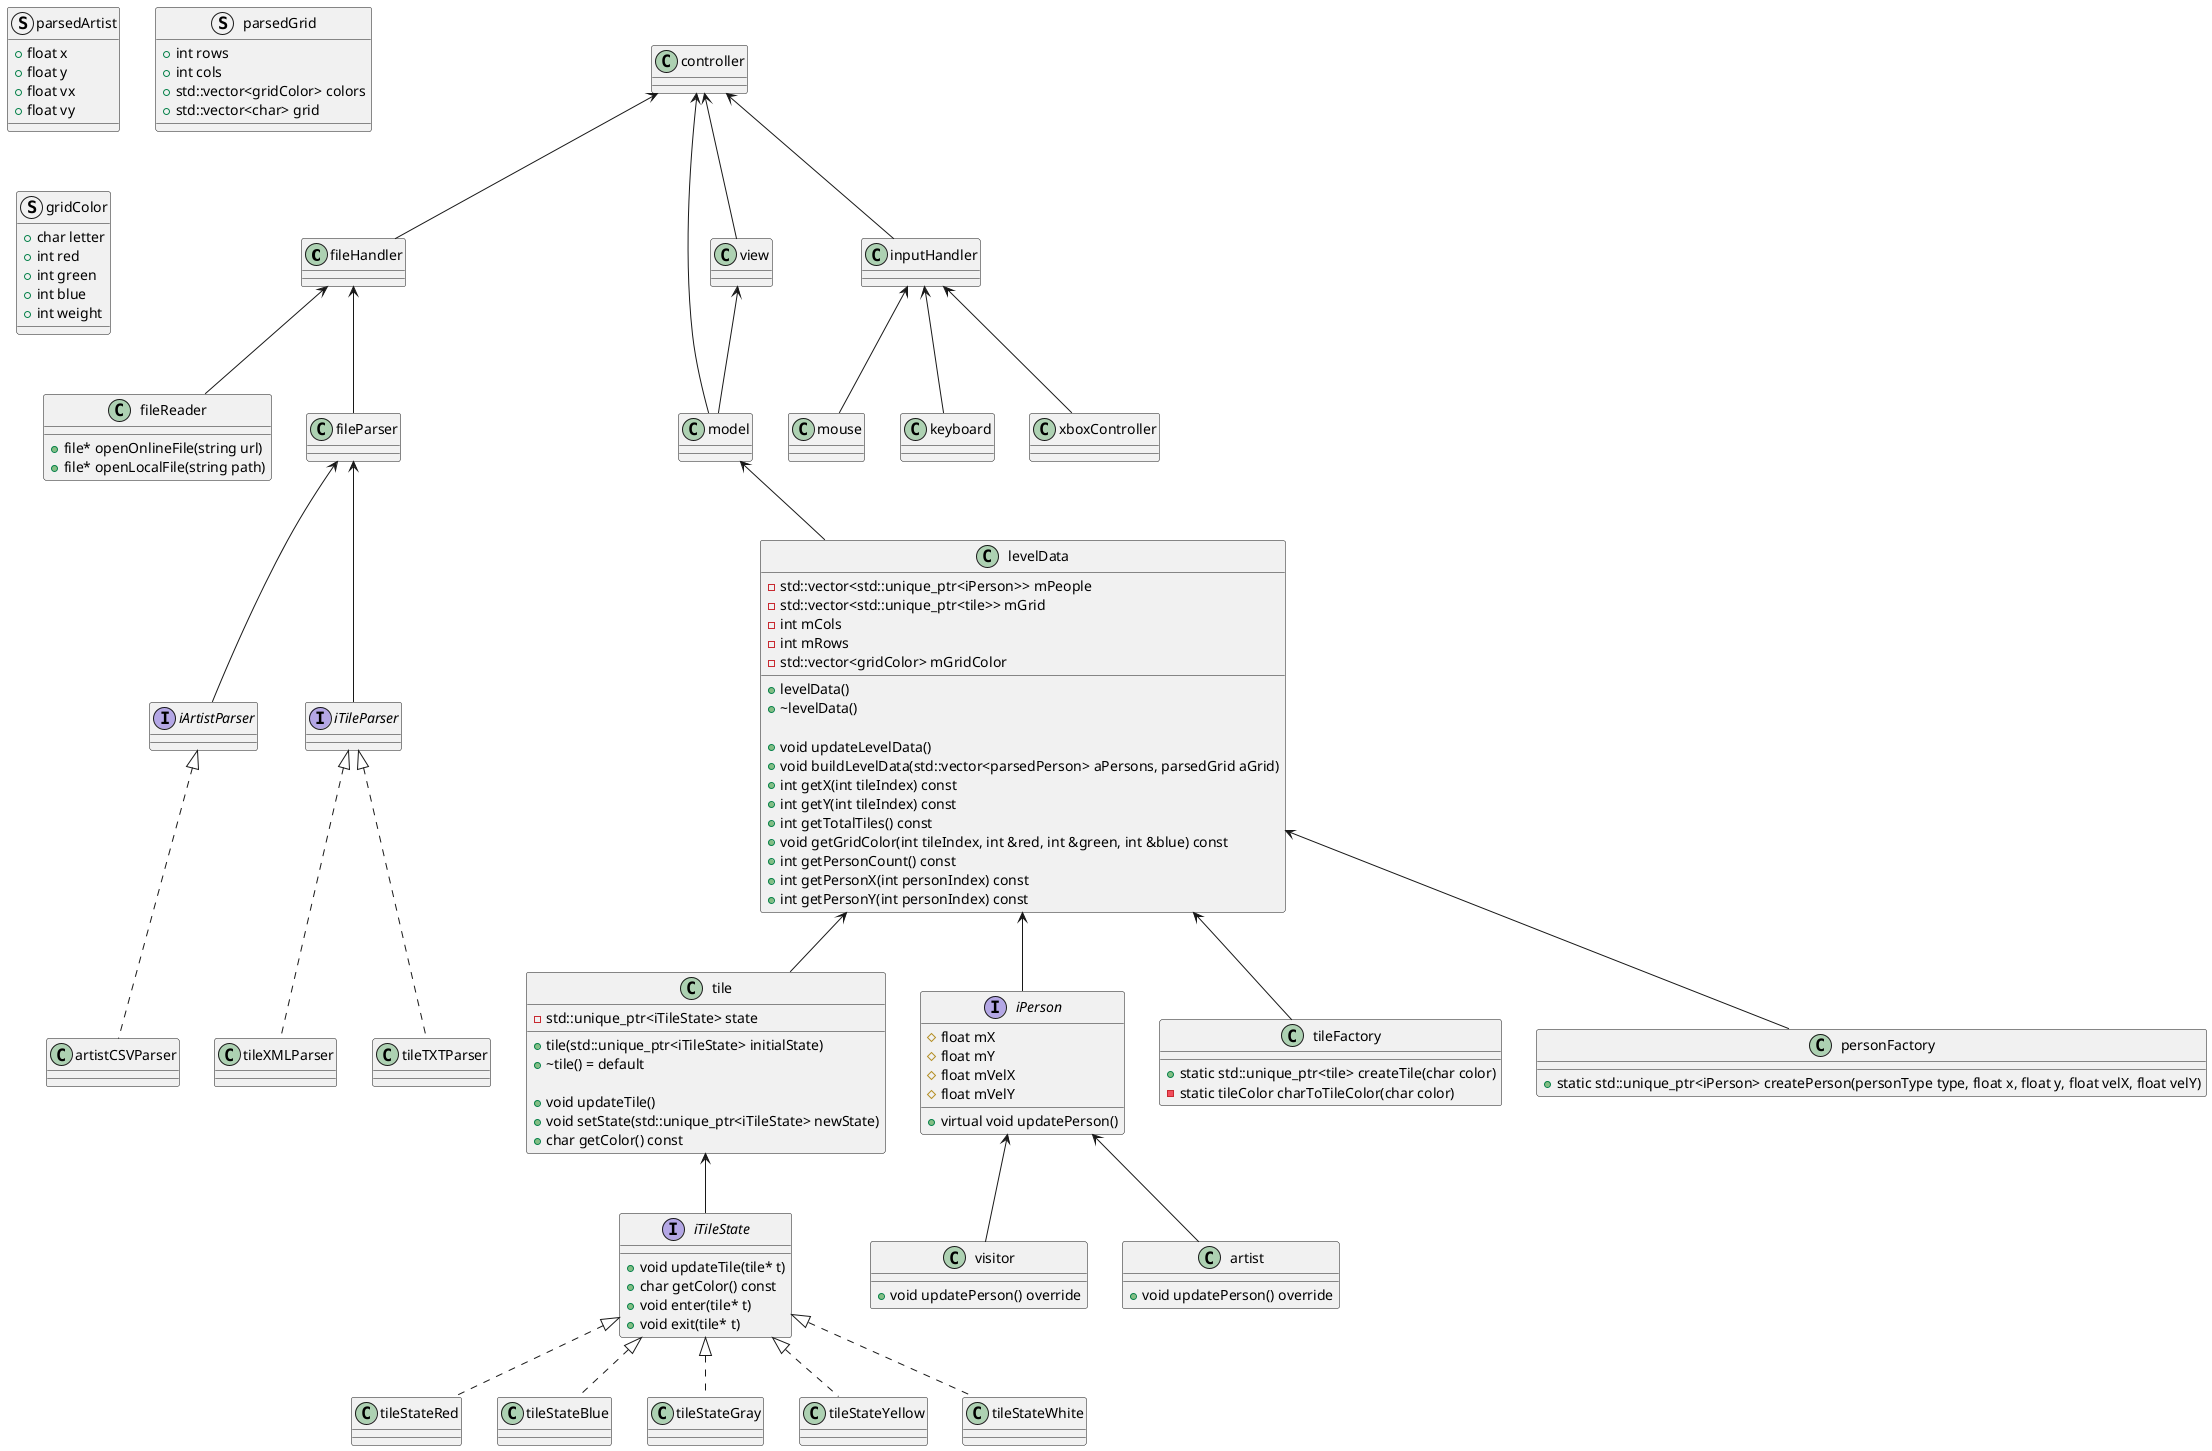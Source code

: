 @startuml

class fileHandler {
}

class fileReader {
    +file* openOnlineFile(string url)
    +file* openLocalFile(string path)
}

class fileParser {
}

interface iArtistParser {

}

interface iTileParser {

}

class artistCSVParser{ 
}

class tileXMLParser {
}

class tileTXTParser {
}

class controller{

}

class model{
}

class levelData{
    +levelData()
    +~levelData()

    +void updateLevelData()
    +void buildLevelData(std::vector<parsedPerson> aPersons, parsedGrid aGrid)
    +int getX(int tileIndex) const
    +int getY(int tileIndex) const
    +int getTotalTiles() const
    +void getGridColor(int tileIndex, int &red, int &green, int &blue) const
    +int getPersonCount() const
    +int getPersonX(int personIndex) const
    +int getPersonY(int personIndex) const

    -std::vector<std::unique_ptr<iPerson>> mPeople
    -std::vector<std::unique_ptr<tile>> mGrid
    -int mCols
    -int mRows
    -std::vector<gridColor> mGridColor
}

class tile{
    +tile(std::unique_ptr<iTileState> initialState)
    +~tile() = default

    +void updateTile()
    +void setState(std::unique_ptr<iTileState> newState)
    +char getColor() const

    -std::unique_ptr<iTileState> state
}

interface iTileState{
    +void updateTile(tile* t)
    +char getColor() const
    +void enter(tile* t)
    +void exit(tile* t)
}

class tileStateRed{
}

class tileStateBlue{
}

class tileStateGray{
}

class tileStateYellow{
}

class tileStateWhite{
}

interface iPerson{
    +virtual void updatePerson()

    #float mX
    #float mY
    #float mVelX
    #float mVelY
}

class visitor{
    +void updatePerson() override
}

class artist{
    +void updatePerson() override
}

class inputHandler{
}

class mouse{
    ' use 3rd party library to get mouse coordinates and translate to generic data
}

class keyboard{
    ' use 3rd party library to get keyboard input and translate to generic data
}

class xboxController{
    ' use 3rd party library to get xbox controller input and translate to generic data
}

class tileFactory{
    +static std::unique_ptr<tile> createTile(char color)
    -static tileColor charToTileColor(char color)
}

class personFactory{
    +static std::unique_ptr<iPerson> createPerson(personType type, float x, float y, float velX, float velY)
}

class view{}

struct parsedArtist{
    +float x
    +float y
    +float vx
    +float vy
}

' vector<char> parsedTile()

struct parsedGrid{
    +int rows
    +int cols
    +std::vector<gridColor> colors
    +std::vector<char> grid
}

struct gridColor{
    +char letter
    +int red
    +int green
    +int blue
    +int weight
}


controller <-- fileHandler
controller <-- model
controller <-- inputHandler
controller <-- view
view <-- model

' model
model <-- levelData
levelData <-- tile
tile <-- iTileState
iTileState <|.. tileStateRed
iTileState <|.. tileStateBlue
iTileState <|.. tileStateGray
iTileState <|.. tileStateYellow
iTileState <|.. tileStateWhite

levelData <-- iPerson
iPerson <-- visitor
iPerson <-- artist

levelData <-- tileFactory
levelData <-- personFactory

' filehandler
fileHandler <-- fileReader

' Parser
fileHandler <-- fileParser
fileParser <-- iArtistParser
fileParser <-- iTileParser

iArtistParser <|.. artistCSVParser
iTileParser <|.. tileTXTParser
iTileParser <|.. tileXMLParser

' inputHandler
inputHandler <-- mouse
inputHandler <-- keyboard
inputHandler <-- xboxController
@enduml